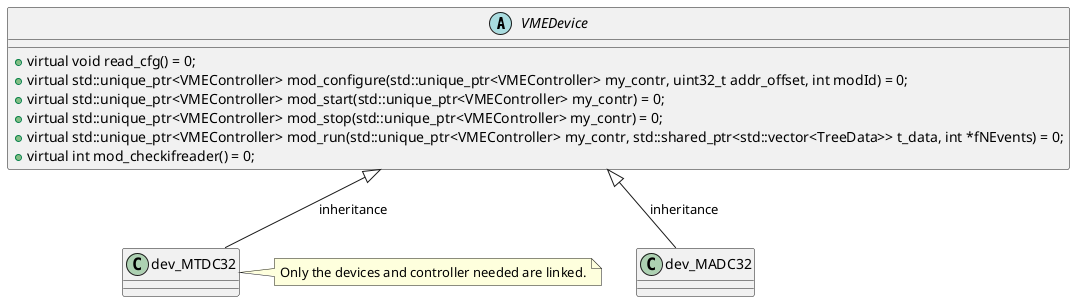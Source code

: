 @startuml



abstract class VMEDevice
{
    +virtual void read_cfg() = 0;
    +virtual std::unique_ptr<VMEController> mod_configure(std::unique_ptr<VMEController> my_contr, uint32_t addr_offset, int modId) = 0;
    +virtual std::unique_ptr<VMEController> mod_start(std::unique_ptr<VMEController> my_contr) = 0;
    +virtual std::unique_ptr<VMEController> mod_stop(std::unique_ptr<VMEController> my_contr) = 0;
    +virtual std::unique_ptr<VMEController> mod_run(std::unique_ptr<VMEController> my_contr, std::shared_ptr<std::vector<TreeData>> t_data, int *fNEvents) = 0;
    +virtual int mod_checkifreader() = 0;
}

class dev_MADC32{
}

class dev_MTDC32{
}

VMEDevice <|-- dev_MADC32 : inheritance
VMEDevice <|-- dev_MTDC32 : inheritance
note right of dev_MTDC32: Only the devices and controller needed are linked.








@enduml